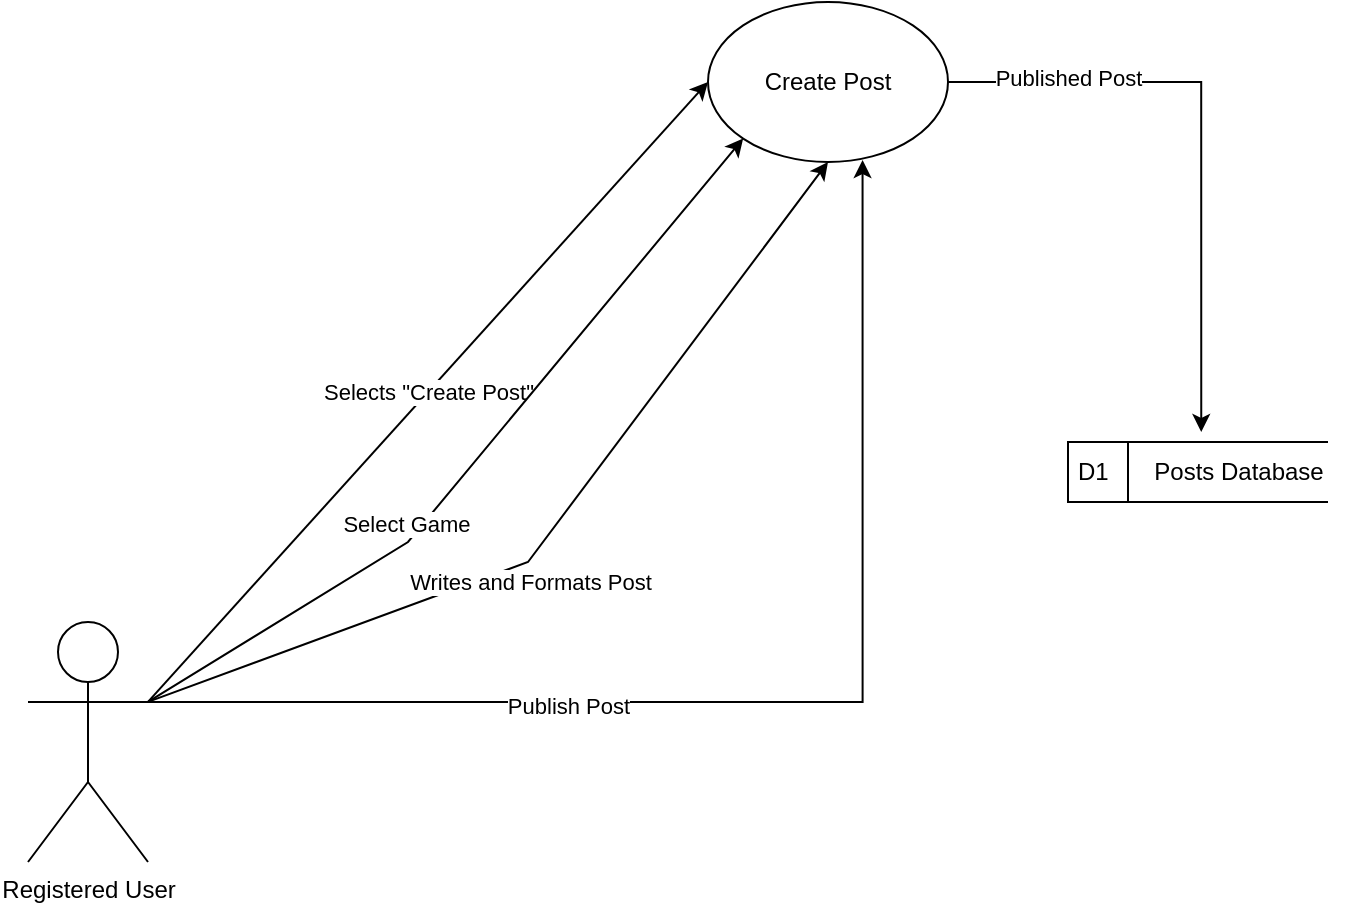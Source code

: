<mxfile version="22.1.3" type="device">
  <diagram name="Page-1" id="CBMR3Nvoro2Zii2KluwS">
    <mxGraphModel dx="980" dy="853" grid="1" gridSize="10" guides="1" tooltips="1" connect="1" arrows="1" fold="1" page="1" pageScale="1" pageWidth="850" pageHeight="1100" math="0" shadow="0">
      <root>
        <mxCell id="0" />
        <mxCell id="1" parent="0" />
        <mxCell id="CRSX4ANeXLoeKwMolcR8-3" style="rounded=0;orthogonalLoop=1;jettySize=auto;html=1;exitX=1;exitY=0.333;exitDx=0;exitDy=0;exitPerimeter=0;entryX=0;entryY=0.5;entryDx=0;entryDy=0;" edge="1" parent="1" source="CRSX4ANeXLoeKwMolcR8-1" target="CRSX4ANeXLoeKwMolcR8-2">
          <mxGeometry relative="1" as="geometry" />
        </mxCell>
        <mxCell id="CRSX4ANeXLoeKwMolcR8-4" value="Selects &quot;Create Post&quot;" style="edgeLabel;html=1;align=center;verticalAlign=middle;resizable=0;points=[];" vertex="1" connectable="0" parent="CRSX4ANeXLoeKwMolcR8-3">
          <mxGeometry x="0.0" relative="1" as="geometry">
            <mxPoint as="offset" />
          </mxGeometry>
        </mxCell>
        <mxCell id="CRSX4ANeXLoeKwMolcR8-5" style="rounded=0;orthogonalLoop=1;jettySize=auto;html=1;exitX=1;exitY=0.333;exitDx=0;exitDy=0;exitPerimeter=0;entryX=0;entryY=1;entryDx=0;entryDy=0;" edge="1" parent="1" source="CRSX4ANeXLoeKwMolcR8-1" target="CRSX4ANeXLoeKwMolcR8-2">
          <mxGeometry relative="1" as="geometry">
            <Array as="points">
              <mxPoint x="285" y="390" />
            </Array>
          </mxGeometry>
        </mxCell>
        <mxCell id="CRSX4ANeXLoeKwMolcR8-6" value="Select Game" style="edgeLabel;html=1;align=center;verticalAlign=middle;resizable=0;points=[];" vertex="1" connectable="0" parent="CRSX4ANeXLoeKwMolcR8-5">
          <mxGeometry x="-0.63" relative="1" as="geometry">
            <mxPoint x="64" y="-49" as="offset" />
          </mxGeometry>
        </mxCell>
        <mxCell id="CRSX4ANeXLoeKwMolcR8-7" style="rounded=0;orthogonalLoop=1;jettySize=auto;html=1;exitX=1;exitY=0.333;exitDx=0;exitDy=0;exitPerimeter=0;entryX=0.5;entryY=1;entryDx=0;entryDy=0;" edge="1" parent="1" source="CRSX4ANeXLoeKwMolcR8-1" target="CRSX4ANeXLoeKwMolcR8-2">
          <mxGeometry relative="1" as="geometry">
            <mxPoint x="485" y="210" as="targetPoint" />
            <Array as="points">
              <mxPoint x="345" y="400" />
            </Array>
          </mxGeometry>
        </mxCell>
        <mxCell id="CRSX4ANeXLoeKwMolcR8-8" value="Writes and Formats Post" style="edgeLabel;html=1;align=center;verticalAlign=middle;resizable=0;points=[];" vertex="1" connectable="0" parent="CRSX4ANeXLoeKwMolcR8-7">
          <mxGeometry x="-0.449" y="4" relative="1" as="geometry">
            <mxPoint x="75" y="-13" as="offset" />
          </mxGeometry>
        </mxCell>
        <mxCell id="CRSX4ANeXLoeKwMolcR8-1" value="Registered User" style="shape=umlActor;verticalLabelPosition=bottom;verticalAlign=top;html=1;outlineConnect=0;" vertex="1" parent="1">
          <mxGeometry x="95" y="430" width="60" height="120" as="geometry" />
        </mxCell>
        <mxCell id="CRSX4ANeXLoeKwMolcR8-2" value="Create Post" style="ellipse;whiteSpace=wrap;html=1;" vertex="1" parent="1">
          <mxGeometry x="435" y="120" width="120" height="80" as="geometry" />
        </mxCell>
        <mxCell id="CRSX4ANeXLoeKwMolcR8-9" style="edgeStyle=orthogonalEdgeStyle;rounded=0;orthogonalLoop=1;jettySize=auto;html=1;exitX=1;exitY=0.333;exitDx=0;exitDy=0;exitPerimeter=0;entryX=0.644;entryY=0.988;entryDx=0;entryDy=0;entryPerimeter=0;" edge="1" parent="1" source="CRSX4ANeXLoeKwMolcR8-1" target="CRSX4ANeXLoeKwMolcR8-2">
          <mxGeometry relative="1" as="geometry" />
        </mxCell>
        <mxCell id="CRSX4ANeXLoeKwMolcR8-10" value="Publish Post" style="edgeLabel;html=1;align=center;verticalAlign=middle;resizable=0;points=[];" vertex="1" connectable="0" parent="CRSX4ANeXLoeKwMolcR8-9">
          <mxGeometry x="-0.44" y="-2" relative="1" as="geometry">
            <mxPoint x="34" as="offset" />
          </mxGeometry>
        </mxCell>
        <mxCell id="CRSX4ANeXLoeKwMolcR8-11" value="D1" style="html=1;dashed=0;whiteSpace=wrap;shape=mxgraph.dfd.dataStoreID;align=left;spacingLeft=3;points=[[0,0],[0.5,0],[1,0],[0,0.5],[1,0.5],[0,1],[0.5,1],[1,1]];" vertex="1" parent="1">
          <mxGeometry x="615" y="340" width="130" height="30" as="geometry" />
        </mxCell>
        <mxCell id="CRSX4ANeXLoeKwMolcR8-12" value="Posts Database" style="text;html=1;align=center;verticalAlign=middle;resizable=0;points=[];autosize=1;strokeColor=none;fillColor=none;" vertex="1" parent="1">
          <mxGeometry x="645" y="340" width="110" height="30" as="geometry" />
        </mxCell>
        <mxCell id="CRSX4ANeXLoeKwMolcR8-13" style="edgeStyle=orthogonalEdgeStyle;rounded=0;orthogonalLoop=1;jettySize=auto;html=1;exitX=1;exitY=0.5;exitDx=0;exitDy=0;entryX=0.333;entryY=-0.167;entryDx=0;entryDy=0;entryPerimeter=0;" edge="1" parent="1" source="CRSX4ANeXLoeKwMolcR8-2" target="CRSX4ANeXLoeKwMolcR8-12">
          <mxGeometry relative="1" as="geometry" />
        </mxCell>
        <mxCell id="CRSX4ANeXLoeKwMolcR8-14" value="Published Post" style="edgeLabel;html=1;align=center;verticalAlign=middle;resizable=0;points=[];" vertex="1" connectable="0" parent="CRSX4ANeXLoeKwMolcR8-13">
          <mxGeometry x="-0.602" y="2" relative="1" as="geometry">
            <mxPoint as="offset" />
          </mxGeometry>
        </mxCell>
      </root>
    </mxGraphModel>
  </diagram>
</mxfile>
